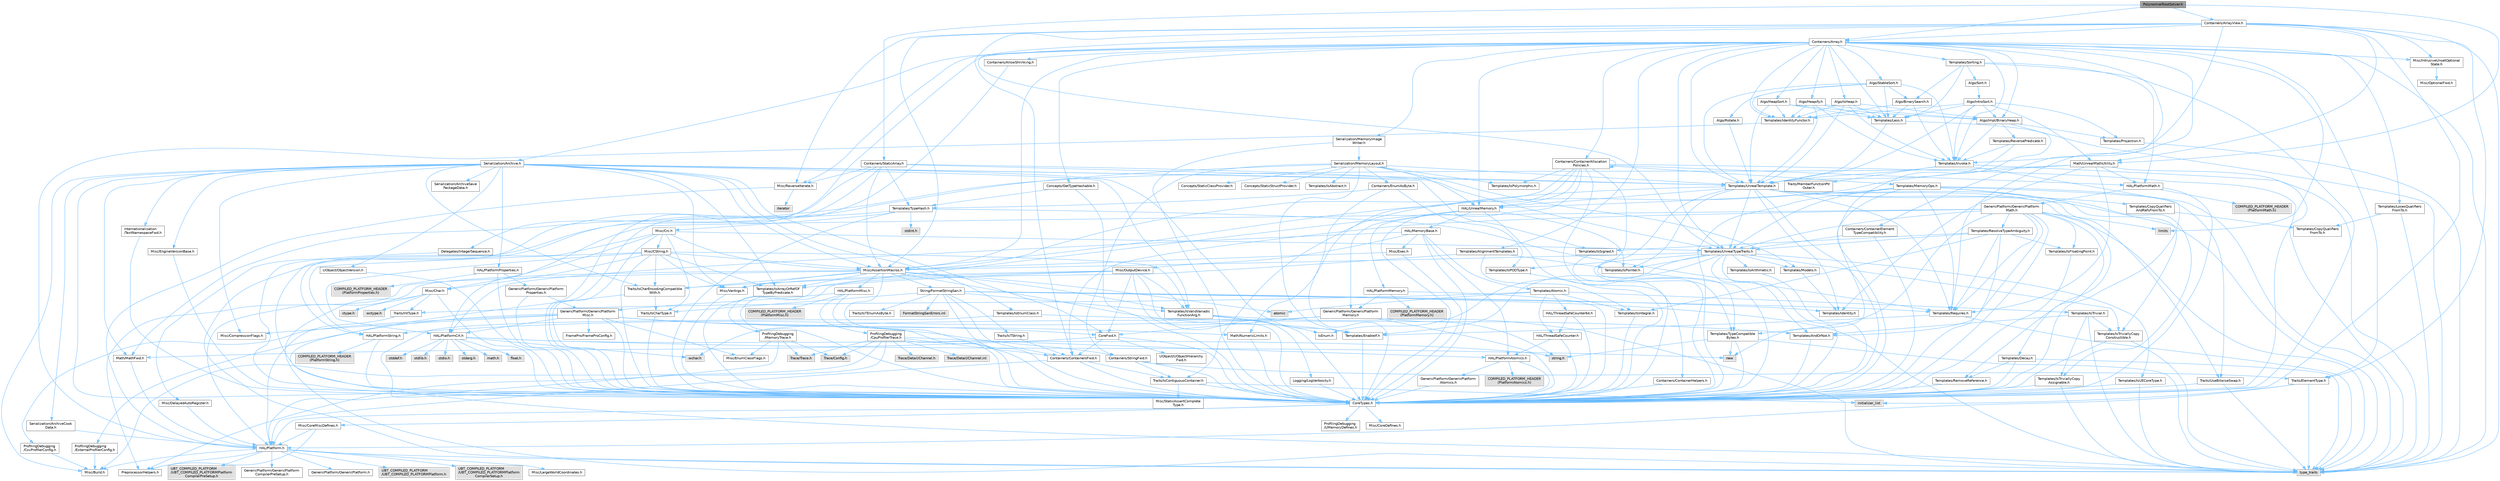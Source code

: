 digraph "PolynomialRootSolver.h"
{
 // INTERACTIVE_SVG=YES
 // LATEX_PDF_SIZE
  bgcolor="transparent";
  edge [fontname=Helvetica,fontsize=10,labelfontname=Helvetica,labelfontsize=10];
  node [fontname=Helvetica,fontsize=10,shape=box,height=0.2,width=0.4];
  Node1 [id="Node000001",label="PolynomialRootSolver.h",height=0.2,width=0.4,color="gray40", fillcolor="grey60", style="filled", fontcolor="black",tooltip=" "];
  Node1 -> Node2 [id="edge1_Node000001_Node000002",color="steelblue1",style="solid",tooltip=" "];
  Node2 [id="Node000002",label="Math/UnrealMathUtility.h",height=0.2,width=0.4,color="grey40", fillcolor="white", style="filled",URL="$db/db8/UnrealMathUtility_8h.html",tooltip=" "];
  Node2 -> Node3 [id="edge2_Node000002_Node000003",color="steelblue1",style="solid",tooltip=" "];
  Node3 [id="Node000003",label="CoreTypes.h",height=0.2,width=0.4,color="grey40", fillcolor="white", style="filled",URL="$dc/dec/CoreTypes_8h.html",tooltip=" "];
  Node3 -> Node4 [id="edge3_Node000003_Node000004",color="steelblue1",style="solid",tooltip=" "];
  Node4 [id="Node000004",label="HAL/Platform.h",height=0.2,width=0.4,color="grey40", fillcolor="white", style="filled",URL="$d9/dd0/Platform_8h.html",tooltip=" "];
  Node4 -> Node5 [id="edge4_Node000004_Node000005",color="steelblue1",style="solid",tooltip=" "];
  Node5 [id="Node000005",label="Misc/Build.h",height=0.2,width=0.4,color="grey40", fillcolor="white", style="filled",URL="$d3/dbb/Build_8h.html",tooltip=" "];
  Node4 -> Node6 [id="edge5_Node000004_Node000006",color="steelblue1",style="solid",tooltip=" "];
  Node6 [id="Node000006",label="Misc/LargeWorldCoordinates.h",height=0.2,width=0.4,color="grey40", fillcolor="white", style="filled",URL="$d2/dcb/LargeWorldCoordinates_8h.html",tooltip=" "];
  Node4 -> Node7 [id="edge6_Node000004_Node000007",color="steelblue1",style="solid",tooltip=" "];
  Node7 [id="Node000007",label="type_traits",height=0.2,width=0.4,color="grey60", fillcolor="#E0E0E0", style="filled",tooltip=" "];
  Node4 -> Node8 [id="edge7_Node000004_Node000008",color="steelblue1",style="solid",tooltip=" "];
  Node8 [id="Node000008",label="PreprocessorHelpers.h",height=0.2,width=0.4,color="grey40", fillcolor="white", style="filled",URL="$db/ddb/PreprocessorHelpers_8h.html",tooltip=" "];
  Node4 -> Node9 [id="edge8_Node000004_Node000009",color="steelblue1",style="solid",tooltip=" "];
  Node9 [id="Node000009",label="UBT_COMPILED_PLATFORM\l/UBT_COMPILED_PLATFORMPlatform\lCompilerPreSetup.h",height=0.2,width=0.4,color="grey60", fillcolor="#E0E0E0", style="filled",tooltip=" "];
  Node4 -> Node10 [id="edge9_Node000004_Node000010",color="steelblue1",style="solid",tooltip=" "];
  Node10 [id="Node000010",label="GenericPlatform/GenericPlatform\lCompilerPreSetup.h",height=0.2,width=0.4,color="grey40", fillcolor="white", style="filled",URL="$d9/dc8/GenericPlatformCompilerPreSetup_8h.html",tooltip=" "];
  Node4 -> Node11 [id="edge10_Node000004_Node000011",color="steelblue1",style="solid",tooltip=" "];
  Node11 [id="Node000011",label="GenericPlatform/GenericPlatform.h",height=0.2,width=0.4,color="grey40", fillcolor="white", style="filled",URL="$d6/d84/GenericPlatform_8h.html",tooltip=" "];
  Node4 -> Node12 [id="edge11_Node000004_Node000012",color="steelblue1",style="solid",tooltip=" "];
  Node12 [id="Node000012",label="UBT_COMPILED_PLATFORM\l/UBT_COMPILED_PLATFORMPlatform.h",height=0.2,width=0.4,color="grey60", fillcolor="#E0E0E0", style="filled",tooltip=" "];
  Node4 -> Node13 [id="edge12_Node000004_Node000013",color="steelblue1",style="solid",tooltip=" "];
  Node13 [id="Node000013",label="UBT_COMPILED_PLATFORM\l/UBT_COMPILED_PLATFORMPlatform\lCompilerSetup.h",height=0.2,width=0.4,color="grey60", fillcolor="#E0E0E0", style="filled",tooltip=" "];
  Node3 -> Node14 [id="edge13_Node000003_Node000014",color="steelblue1",style="solid",tooltip=" "];
  Node14 [id="Node000014",label="ProfilingDebugging\l/UMemoryDefines.h",height=0.2,width=0.4,color="grey40", fillcolor="white", style="filled",URL="$d2/da2/UMemoryDefines_8h.html",tooltip=" "];
  Node3 -> Node15 [id="edge14_Node000003_Node000015",color="steelblue1",style="solid",tooltip=" "];
  Node15 [id="Node000015",label="Misc/CoreMiscDefines.h",height=0.2,width=0.4,color="grey40", fillcolor="white", style="filled",URL="$da/d38/CoreMiscDefines_8h.html",tooltip=" "];
  Node15 -> Node4 [id="edge15_Node000015_Node000004",color="steelblue1",style="solid",tooltip=" "];
  Node15 -> Node8 [id="edge16_Node000015_Node000008",color="steelblue1",style="solid",tooltip=" "];
  Node3 -> Node16 [id="edge17_Node000003_Node000016",color="steelblue1",style="solid",tooltip=" "];
  Node16 [id="Node000016",label="Misc/CoreDefines.h",height=0.2,width=0.4,color="grey40", fillcolor="white", style="filled",URL="$d3/dd2/CoreDefines_8h.html",tooltip=" "];
  Node2 -> Node17 [id="edge18_Node000002_Node000017",color="steelblue1",style="solid",tooltip=" "];
  Node17 [id="Node000017",label="Misc/AssertionMacros.h",height=0.2,width=0.4,color="grey40", fillcolor="white", style="filled",URL="$d0/dfa/AssertionMacros_8h.html",tooltip=" "];
  Node17 -> Node3 [id="edge19_Node000017_Node000003",color="steelblue1",style="solid",tooltip=" "];
  Node17 -> Node4 [id="edge20_Node000017_Node000004",color="steelblue1",style="solid",tooltip=" "];
  Node17 -> Node18 [id="edge21_Node000017_Node000018",color="steelblue1",style="solid",tooltip=" "];
  Node18 [id="Node000018",label="HAL/PlatformMisc.h",height=0.2,width=0.4,color="grey40", fillcolor="white", style="filled",URL="$d0/df5/PlatformMisc_8h.html",tooltip=" "];
  Node18 -> Node3 [id="edge22_Node000018_Node000003",color="steelblue1",style="solid",tooltip=" "];
  Node18 -> Node19 [id="edge23_Node000018_Node000019",color="steelblue1",style="solid",tooltip=" "];
  Node19 [id="Node000019",label="GenericPlatform/GenericPlatform\lMisc.h",height=0.2,width=0.4,color="grey40", fillcolor="white", style="filled",URL="$db/d9a/GenericPlatformMisc_8h.html",tooltip=" "];
  Node19 -> Node20 [id="edge24_Node000019_Node000020",color="steelblue1",style="solid",tooltip=" "];
  Node20 [id="Node000020",label="Containers/StringFwd.h",height=0.2,width=0.4,color="grey40", fillcolor="white", style="filled",URL="$df/d37/StringFwd_8h.html",tooltip=" "];
  Node20 -> Node3 [id="edge25_Node000020_Node000003",color="steelblue1",style="solid",tooltip=" "];
  Node20 -> Node21 [id="edge26_Node000020_Node000021",color="steelblue1",style="solid",tooltip=" "];
  Node21 [id="Node000021",label="Traits/ElementType.h",height=0.2,width=0.4,color="grey40", fillcolor="white", style="filled",URL="$d5/d4f/ElementType_8h.html",tooltip=" "];
  Node21 -> Node4 [id="edge27_Node000021_Node000004",color="steelblue1",style="solid",tooltip=" "];
  Node21 -> Node22 [id="edge28_Node000021_Node000022",color="steelblue1",style="solid",tooltip=" "];
  Node22 [id="Node000022",label="initializer_list",height=0.2,width=0.4,color="grey60", fillcolor="#E0E0E0", style="filled",tooltip=" "];
  Node21 -> Node7 [id="edge29_Node000021_Node000007",color="steelblue1",style="solid",tooltip=" "];
  Node20 -> Node23 [id="edge30_Node000020_Node000023",color="steelblue1",style="solid",tooltip=" "];
  Node23 [id="Node000023",label="Traits/IsContiguousContainer.h",height=0.2,width=0.4,color="grey40", fillcolor="white", style="filled",URL="$d5/d3c/IsContiguousContainer_8h.html",tooltip=" "];
  Node23 -> Node3 [id="edge31_Node000023_Node000003",color="steelblue1",style="solid",tooltip=" "];
  Node23 -> Node24 [id="edge32_Node000023_Node000024",color="steelblue1",style="solid",tooltip=" "];
  Node24 [id="Node000024",label="Misc/StaticAssertComplete\lType.h",height=0.2,width=0.4,color="grey40", fillcolor="white", style="filled",URL="$d5/d4e/StaticAssertCompleteType_8h.html",tooltip=" "];
  Node23 -> Node22 [id="edge33_Node000023_Node000022",color="steelblue1",style="solid",tooltip=" "];
  Node19 -> Node25 [id="edge34_Node000019_Node000025",color="steelblue1",style="solid",tooltip=" "];
  Node25 [id="Node000025",label="CoreFwd.h",height=0.2,width=0.4,color="grey40", fillcolor="white", style="filled",URL="$d1/d1e/CoreFwd_8h.html",tooltip=" "];
  Node25 -> Node3 [id="edge35_Node000025_Node000003",color="steelblue1",style="solid",tooltip=" "];
  Node25 -> Node26 [id="edge36_Node000025_Node000026",color="steelblue1",style="solid",tooltip=" "];
  Node26 [id="Node000026",label="Containers/ContainersFwd.h",height=0.2,width=0.4,color="grey40", fillcolor="white", style="filled",URL="$d4/d0a/ContainersFwd_8h.html",tooltip=" "];
  Node26 -> Node4 [id="edge37_Node000026_Node000004",color="steelblue1",style="solid",tooltip=" "];
  Node26 -> Node3 [id="edge38_Node000026_Node000003",color="steelblue1",style="solid",tooltip=" "];
  Node26 -> Node23 [id="edge39_Node000026_Node000023",color="steelblue1",style="solid",tooltip=" "];
  Node25 -> Node27 [id="edge40_Node000025_Node000027",color="steelblue1",style="solid",tooltip=" "];
  Node27 [id="Node000027",label="Math/MathFwd.h",height=0.2,width=0.4,color="grey40", fillcolor="white", style="filled",URL="$d2/d10/MathFwd_8h.html",tooltip=" "];
  Node27 -> Node4 [id="edge41_Node000027_Node000004",color="steelblue1",style="solid",tooltip=" "];
  Node25 -> Node28 [id="edge42_Node000025_Node000028",color="steelblue1",style="solid",tooltip=" "];
  Node28 [id="Node000028",label="UObject/UObjectHierarchy\lFwd.h",height=0.2,width=0.4,color="grey40", fillcolor="white", style="filled",URL="$d3/d13/UObjectHierarchyFwd_8h.html",tooltip=" "];
  Node19 -> Node3 [id="edge43_Node000019_Node000003",color="steelblue1",style="solid",tooltip=" "];
  Node19 -> Node29 [id="edge44_Node000019_Node000029",color="steelblue1",style="solid",tooltip=" "];
  Node29 [id="Node000029",label="FramePro/FrameProConfig.h",height=0.2,width=0.4,color="grey40", fillcolor="white", style="filled",URL="$d7/d90/FrameProConfig_8h.html",tooltip=" "];
  Node19 -> Node30 [id="edge45_Node000019_Node000030",color="steelblue1",style="solid",tooltip=" "];
  Node30 [id="Node000030",label="HAL/PlatformCrt.h",height=0.2,width=0.4,color="grey40", fillcolor="white", style="filled",URL="$d8/d75/PlatformCrt_8h.html",tooltip=" "];
  Node30 -> Node31 [id="edge46_Node000030_Node000031",color="steelblue1",style="solid",tooltip=" "];
  Node31 [id="Node000031",label="new",height=0.2,width=0.4,color="grey60", fillcolor="#E0E0E0", style="filled",tooltip=" "];
  Node30 -> Node32 [id="edge47_Node000030_Node000032",color="steelblue1",style="solid",tooltip=" "];
  Node32 [id="Node000032",label="wchar.h",height=0.2,width=0.4,color="grey60", fillcolor="#E0E0E0", style="filled",tooltip=" "];
  Node30 -> Node33 [id="edge48_Node000030_Node000033",color="steelblue1",style="solid",tooltip=" "];
  Node33 [id="Node000033",label="stddef.h",height=0.2,width=0.4,color="grey60", fillcolor="#E0E0E0", style="filled",tooltip=" "];
  Node30 -> Node34 [id="edge49_Node000030_Node000034",color="steelblue1",style="solid",tooltip=" "];
  Node34 [id="Node000034",label="stdlib.h",height=0.2,width=0.4,color="grey60", fillcolor="#E0E0E0", style="filled",tooltip=" "];
  Node30 -> Node35 [id="edge50_Node000030_Node000035",color="steelblue1",style="solid",tooltip=" "];
  Node35 [id="Node000035",label="stdio.h",height=0.2,width=0.4,color="grey60", fillcolor="#E0E0E0", style="filled",tooltip=" "];
  Node30 -> Node36 [id="edge51_Node000030_Node000036",color="steelblue1",style="solid",tooltip=" "];
  Node36 [id="Node000036",label="stdarg.h",height=0.2,width=0.4,color="grey60", fillcolor="#E0E0E0", style="filled",tooltip=" "];
  Node30 -> Node37 [id="edge52_Node000030_Node000037",color="steelblue1",style="solid",tooltip=" "];
  Node37 [id="Node000037",label="math.h",height=0.2,width=0.4,color="grey60", fillcolor="#E0E0E0", style="filled",tooltip=" "];
  Node30 -> Node38 [id="edge53_Node000030_Node000038",color="steelblue1",style="solid",tooltip=" "];
  Node38 [id="Node000038",label="float.h",height=0.2,width=0.4,color="grey60", fillcolor="#E0E0E0", style="filled",tooltip=" "];
  Node30 -> Node39 [id="edge54_Node000030_Node000039",color="steelblue1",style="solid",tooltip=" "];
  Node39 [id="Node000039",label="string.h",height=0.2,width=0.4,color="grey60", fillcolor="#E0E0E0", style="filled",tooltip=" "];
  Node19 -> Node40 [id="edge55_Node000019_Node000040",color="steelblue1",style="solid",tooltip=" "];
  Node40 [id="Node000040",label="Math/NumericLimits.h",height=0.2,width=0.4,color="grey40", fillcolor="white", style="filled",URL="$df/d1b/NumericLimits_8h.html",tooltip=" "];
  Node40 -> Node3 [id="edge56_Node000040_Node000003",color="steelblue1",style="solid",tooltip=" "];
  Node19 -> Node41 [id="edge57_Node000019_Node000041",color="steelblue1",style="solid",tooltip=" "];
  Node41 [id="Node000041",label="Misc/CompressionFlags.h",height=0.2,width=0.4,color="grey40", fillcolor="white", style="filled",URL="$d9/d76/CompressionFlags_8h.html",tooltip=" "];
  Node19 -> Node42 [id="edge58_Node000019_Node000042",color="steelblue1",style="solid",tooltip=" "];
  Node42 [id="Node000042",label="Misc/EnumClassFlags.h",height=0.2,width=0.4,color="grey40", fillcolor="white", style="filled",URL="$d8/de7/EnumClassFlags_8h.html",tooltip=" "];
  Node19 -> Node43 [id="edge59_Node000019_Node000043",color="steelblue1",style="solid",tooltip=" "];
  Node43 [id="Node000043",label="ProfilingDebugging\l/CsvProfilerConfig.h",height=0.2,width=0.4,color="grey40", fillcolor="white", style="filled",URL="$d3/d88/CsvProfilerConfig_8h.html",tooltip=" "];
  Node43 -> Node5 [id="edge60_Node000043_Node000005",color="steelblue1",style="solid",tooltip=" "];
  Node19 -> Node44 [id="edge61_Node000019_Node000044",color="steelblue1",style="solid",tooltip=" "];
  Node44 [id="Node000044",label="ProfilingDebugging\l/ExternalProfilerConfig.h",height=0.2,width=0.4,color="grey40", fillcolor="white", style="filled",URL="$d3/dbb/ExternalProfilerConfig_8h.html",tooltip=" "];
  Node44 -> Node5 [id="edge62_Node000044_Node000005",color="steelblue1",style="solid",tooltip=" "];
  Node18 -> Node45 [id="edge63_Node000018_Node000045",color="steelblue1",style="solid",tooltip=" "];
  Node45 [id="Node000045",label="COMPILED_PLATFORM_HEADER\l(PlatformMisc.h)",height=0.2,width=0.4,color="grey60", fillcolor="#E0E0E0", style="filled",tooltip=" "];
  Node18 -> Node46 [id="edge64_Node000018_Node000046",color="steelblue1",style="solid",tooltip=" "];
  Node46 [id="Node000046",label="ProfilingDebugging\l/CpuProfilerTrace.h",height=0.2,width=0.4,color="grey40", fillcolor="white", style="filled",URL="$da/dcb/CpuProfilerTrace_8h.html",tooltip=" "];
  Node46 -> Node3 [id="edge65_Node000046_Node000003",color="steelblue1",style="solid",tooltip=" "];
  Node46 -> Node26 [id="edge66_Node000046_Node000026",color="steelblue1",style="solid",tooltip=" "];
  Node46 -> Node47 [id="edge67_Node000046_Node000047",color="steelblue1",style="solid",tooltip=" "];
  Node47 [id="Node000047",label="HAL/PlatformAtomics.h",height=0.2,width=0.4,color="grey40", fillcolor="white", style="filled",URL="$d3/d36/PlatformAtomics_8h.html",tooltip=" "];
  Node47 -> Node3 [id="edge68_Node000047_Node000003",color="steelblue1",style="solid",tooltip=" "];
  Node47 -> Node48 [id="edge69_Node000047_Node000048",color="steelblue1",style="solid",tooltip=" "];
  Node48 [id="Node000048",label="GenericPlatform/GenericPlatform\lAtomics.h",height=0.2,width=0.4,color="grey40", fillcolor="white", style="filled",URL="$da/d72/GenericPlatformAtomics_8h.html",tooltip=" "];
  Node48 -> Node3 [id="edge70_Node000048_Node000003",color="steelblue1",style="solid",tooltip=" "];
  Node47 -> Node49 [id="edge71_Node000047_Node000049",color="steelblue1",style="solid",tooltip=" "];
  Node49 [id="Node000049",label="COMPILED_PLATFORM_HEADER\l(PlatformAtomics.h)",height=0.2,width=0.4,color="grey60", fillcolor="#E0E0E0", style="filled",tooltip=" "];
  Node46 -> Node8 [id="edge72_Node000046_Node000008",color="steelblue1",style="solid",tooltip=" "];
  Node46 -> Node5 [id="edge73_Node000046_Node000005",color="steelblue1",style="solid",tooltip=" "];
  Node46 -> Node50 [id="edge74_Node000046_Node000050",color="steelblue1",style="solid",tooltip=" "];
  Node50 [id="Node000050",label="Trace/Config.h",height=0.2,width=0.4,color="grey60", fillcolor="#E0E0E0", style="filled",tooltip=" "];
  Node46 -> Node51 [id="edge75_Node000046_Node000051",color="steelblue1",style="solid",tooltip=" "];
  Node51 [id="Node000051",label="Trace/Detail/Channel.h",height=0.2,width=0.4,color="grey60", fillcolor="#E0E0E0", style="filled",tooltip=" "];
  Node46 -> Node52 [id="edge76_Node000046_Node000052",color="steelblue1",style="solid",tooltip=" "];
  Node52 [id="Node000052",label="Trace/Detail/Channel.inl",height=0.2,width=0.4,color="grey60", fillcolor="#E0E0E0", style="filled",tooltip=" "];
  Node46 -> Node53 [id="edge77_Node000046_Node000053",color="steelblue1",style="solid",tooltip=" "];
  Node53 [id="Node000053",label="Trace/Trace.h",height=0.2,width=0.4,color="grey60", fillcolor="#E0E0E0", style="filled",tooltip=" "];
  Node17 -> Node8 [id="edge78_Node000017_Node000008",color="steelblue1",style="solid",tooltip=" "];
  Node17 -> Node54 [id="edge79_Node000017_Node000054",color="steelblue1",style="solid",tooltip=" "];
  Node54 [id="Node000054",label="Templates/EnableIf.h",height=0.2,width=0.4,color="grey40", fillcolor="white", style="filled",URL="$d7/d60/EnableIf_8h.html",tooltip=" "];
  Node54 -> Node3 [id="edge80_Node000054_Node000003",color="steelblue1",style="solid",tooltip=" "];
  Node17 -> Node55 [id="edge81_Node000017_Node000055",color="steelblue1",style="solid",tooltip=" "];
  Node55 [id="Node000055",label="Templates/IsArrayOrRefOf\lTypeByPredicate.h",height=0.2,width=0.4,color="grey40", fillcolor="white", style="filled",URL="$d6/da1/IsArrayOrRefOfTypeByPredicate_8h.html",tooltip=" "];
  Node55 -> Node3 [id="edge82_Node000055_Node000003",color="steelblue1",style="solid",tooltip=" "];
  Node17 -> Node56 [id="edge83_Node000017_Node000056",color="steelblue1",style="solid",tooltip=" "];
  Node56 [id="Node000056",label="Templates/IsValidVariadic\lFunctionArg.h",height=0.2,width=0.4,color="grey40", fillcolor="white", style="filled",URL="$d0/dc8/IsValidVariadicFunctionArg_8h.html",tooltip=" "];
  Node56 -> Node3 [id="edge84_Node000056_Node000003",color="steelblue1",style="solid",tooltip=" "];
  Node56 -> Node57 [id="edge85_Node000056_Node000057",color="steelblue1",style="solid",tooltip=" "];
  Node57 [id="Node000057",label="IsEnum.h",height=0.2,width=0.4,color="grey40", fillcolor="white", style="filled",URL="$d4/de5/IsEnum_8h.html",tooltip=" "];
  Node56 -> Node7 [id="edge86_Node000056_Node000007",color="steelblue1",style="solid",tooltip=" "];
  Node17 -> Node58 [id="edge87_Node000017_Node000058",color="steelblue1",style="solid",tooltip=" "];
  Node58 [id="Node000058",label="Traits/IsCharEncodingCompatible\lWith.h",height=0.2,width=0.4,color="grey40", fillcolor="white", style="filled",URL="$df/dd1/IsCharEncodingCompatibleWith_8h.html",tooltip=" "];
  Node58 -> Node7 [id="edge88_Node000058_Node000007",color="steelblue1",style="solid",tooltip=" "];
  Node58 -> Node59 [id="edge89_Node000058_Node000059",color="steelblue1",style="solid",tooltip=" "];
  Node59 [id="Node000059",label="Traits/IsCharType.h",height=0.2,width=0.4,color="grey40", fillcolor="white", style="filled",URL="$db/d51/IsCharType_8h.html",tooltip=" "];
  Node59 -> Node3 [id="edge90_Node000059_Node000003",color="steelblue1",style="solid",tooltip=" "];
  Node17 -> Node60 [id="edge91_Node000017_Node000060",color="steelblue1",style="solid",tooltip=" "];
  Node60 [id="Node000060",label="Misc/VarArgs.h",height=0.2,width=0.4,color="grey40", fillcolor="white", style="filled",URL="$d5/d6f/VarArgs_8h.html",tooltip=" "];
  Node60 -> Node3 [id="edge92_Node000060_Node000003",color="steelblue1",style="solid",tooltip=" "];
  Node17 -> Node61 [id="edge93_Node000017_Node000061",color="steelblue1",style="solid",tooltip=" "];
  Node61 [id="Node000061",label="String/FormatStringSan.h",height=0.2,width=0.4,color="grey40", fillcolor="white", style="filled",URL="$d3/d8b/FormatStringSan_8h.html",tooltip=" "];
  Node61 -> Node7 [id="edge94_Node000061_Node000007",color="steelblue1",style="solid",tooltip=" "];
  Node61 -> Node3 [id="edge95_Node000061_Node000003",color="steelblue1",style="solid",tooltip=" "];
  Node61 -> Node62 [id="edge96_Node000061_Node000062",color="steelblue1",style="solid",tooltip=" "];
  Node62 [id="Node000062",label="Templates/Requires.h",height=0.2,width=0.4,color="grey40", fillcolor="white", style="filled",URL="$dc/d96/Requires_8h.html",tooltip=" "];
  Node62 -> Node54 [id="edge97_Node000062_Node000054",color="steelblue1",style="solid",tooltip=" "];
  Node62 -> Node7 [id="edge98_Node000062_Node000007",color="steelblue1",style="solid",tooltip=" "];
  Node61 -> Node63 [id="edge99_Node000061_Node000063",color="steelblue1",style="solid",tooltip=" "];
  Node63 [id="Node000063",label="Templates/Identity.h",height=0.2,width=0.4,color="grey40", fillcolor="white", style="filled",URL="$d0/dd5/Identity_8h.html",tooltip=" "];
  Node61 -> Node56 [id="edge100_Node000061_Node000056",color="steelblue1",style="solid",tooltip=" "];
  Node61 -> Node59 [id="edge101_Node000061_Node000059",color="steelblue1",style="solid",tooltip=" "];
  Node61 -> Node64 [id="edge102_Node000061_Node000064",color="steelblue1",style="solid",tooltip=" "];
  Node64 [id="Node000064",label="Traits/IsTEnumAsByte.h",height=0.2,width=0.4,color="grey40", fillcolor="white", style="filled",URL="$d1/de6/IsTEnumAsByte_8h.html",tooltip=" "];
  Node61 -> Node65 [id="edge103_Node000061_Node000065",color="steelblue1",style="solid",tooltip=" "];
  Node65 [id="Node000065",label="Traits/IsTString.h",height=0.2,width=0.4,color="grey40", fillcolor="white", style="filled",URL="$d0/df8/IsTString_8h.html",tooltip=" "];
  Node65 -> Node26 [id="edge104_Node000065_Node000026",color="steelblue1",style="solid",tooltip=" "];
  Node61 -> Node26 [id="edge105_Node000061_Node000026",color="steelblue1",style="solid",tooltip=" "];
  Node61 -> Node66 [id="edge106_Node000061_Node000066",color="steelblue1",style="solid",tooltip=" "];
  Node66 [id="Node000066",label="FormatStringSanErrors.inl",height=0.2,width=0.4,color="grey60", fillcolor="#E0E0E0", style="filled",tooltip=" "];
  Node17 -> Node67 [id="edge107_Node000017_Node000067",color="steelblue1",style="solid",tooltip=" "];
  Node67 [id="Node000067",label="atomic",height=0.2,width=0.4,color="grey60", fillcolor="#E0E0E0", style="filled",tooltip=" "];
  Node2 -> Node68 [id="edge108_Node000002_Node000068",color="steelblue1",style="solid",tooltip=" "];
  Node68 [id="Node000068",label="HAL/PlatformMath.h",height=0.2,width=0.4,color="grey40", fillcolor="white", style="filled",URL="$dc/d53/PlatformMath_8h.html",tooltip=" "];
  Node68 -> Node3 [id="edge109_Node000068_Node000003",color="steelblue1",style="solid",tooltip=" "];
  Node68 -> Node69 [id="edge110_Node000068_Node000069",color="steelblue1",style="solid",tooltip=" "];
  Node69 [id="Node000069",label="GenericPlatform/GenericPlatform\lMath.h",height=0.2,width=0.4,color="grey40", fillcolor="white", style="filled",URL="$d5/d79/GenericPlatformMath_8h.html",tooltip=" "];
  Node69 -> Node3 [id="edge111_Node000069_Node000003",color="steelblue1",style="solid",tooltip=" "];
  Node69 -> Node26 [id="edge112_Node000069_Node000026",color="steelblue1",style="solid",tooltip=" "];
  Node69 -> Node30 [id="edge113_Node000069_Node000030",color="steelblue1",style="solid",tooltip=" "];
  Node69 -> Node70 [id="edge114_Node000069_Node000070",color="steelblue1",style="solid",tooltip=" "];
  Node70 [id="Node000070",label="Templates/AndOrNot.h",height=0.2,width=0.4,color="grey40", fillcolor="white", style="filled",URL="$db/d0a/AndOrNot_8h.html",tooltip=" "];
  Node70 -> Node3 [id="edge115_Node000070_Node000003",color="steelblue1",style="solid",tooltip=" "];
  Node69 -> Node71 [id="edge116_Node000069_Node000071",color="steelblue1",style="solid",tooltip=" "];
  Node71 [id="Node000071",label="Templates/Decay.h",height=0.2,width=0.4,color="grey40", fillcolor="white", style="filled",URL="$dd/d0f/Decay_8h.html",tooltip=" "];
  Node71 -> Node3 [id="edge117_Node000071_Node000003",color="steelblue1",style="solid",tooltip=" "];
  Node71 -> Node72 [id="edge118_Node000071_Node000072",color="steelblue1",style="solid",tooltip=" "];
  Node72 [id="Node000072",label="Templates/RemoveReference.h",height=0.2,width=0.4,color="grey40", fillcolor="white", style="filled",URL="$da/dbe/RemoveReference_8h.html",tooltip=" "];
  Node72 -> Node3 [id="edge119_Node000072_Node000003",color="steelblue1",style="solid",tooltip=" "];
  Node71 -> Node7 [id="edge120_Node000071_Node000007",color="steelblue1",style="solid",tooltip=" "];
  Node69 -> Node73 [id="edge121_Node000069_Node000073",color="steelblue1",style="solid",tooltip=" "];
  Node73 [id="Node000073",label="Templates/IsFloatingPoint.h",height=0.2,width=0.4,color="grey40", fillcolor="white", style="filled",URL="$d3/d11/IsFloatingPoint_8h.html",tooltip=" "];
  Node73 -> Node3 [id="edge122_Node000073_Node000003",color="steelblue1",style="solid",tooltip=" "];
  Node69 -> Node74 [id="edge123_Node000069_Node000074",color="steelblue1",style="solid",tooltip=" "];
  Node74 [id="Node000074",label="Templates/UnrealTypeTraits.h",height=0.2,width=0.4,color="grey40", fillcolor="white", style="filled",URL="$d2/d2d/UnrealTypeTraits_8h.html",tooltip=" "];
  Node74 -> Node3 [id="edge124_Node000074_Node000003",color="steelblue1",style="solid",tooltip=" "];
  Node74 -> Node75 [id="edge125_Node000074_Node000075",color="steelblue1",style="solid",tooltip=" "];
  Node75 [id="Node000075",label="Templates/IsPointer.h",height=0.2,width=0.4,color="grey40", fillcolor="white", style="filled",URL="$d7/d05/IsPointer_8h.html",tooltip=" "];
  Node75 -> Node3 [id="edge126_Node000075_Node000003",color="steelblue1",style="solid",tooltip=" "];
  Node74 -> Node17 [id="edge127_Node000074_Node000017",color="steelblue1",style="solid",tooltip=" "];
  Node74 -> Node70 [id="edge128_Node000074_Node000070",color="steelblue1",style="solid",tooltip=" "];
  Node74 -> Node54 [id="edge129_Node000074_Node000054",color="steelblue1",style="solid",tooltip=" "];
  Node74 -> Node76 [id="edge130_Node000074_Node000076",color="steelblue1",style="solid",tooltip=" "];
  Node76 [id="Node000076",label="Templates/IsArithmetic.h",height=0.2,width=0.4,color="grey40", fillcolor="white", style="filled",URL="$d2/d5d/IsArithmetic_8h.html",tooltip=" "];
  Node76 -> Node3 [id="edge131_Node000076_Node000003",color="steelblue1",style="solid",tooltip=" "];
  Node74 -> Node57 [id="edge132_Node000074_Node000057",color="steelblue1",style="solid",tooltip=" "];
  Node74 -> Node77 [id="edge133_Node000074_Node000077",color="steelblue1",style="solid",tooltip=" "];
  Node77 [id="Node000077",label="Templates/Models.h",height=0.2,width=0.4,color="grey40", fillcolor="white", style="filled",URL="$d3/d0c/Models_8h.html",tooltip=" "];
  Node77 -> Node63 [id="edge134_Node000077_Node000063",color="steelblue1",style="solid",tooltip=" "];
  Node74 -> Node78 [id="edge135_Node000074_Node000078",color="steelblue1",style="solid",tooltip=" "];
  Node78 [id="Node000078",label="Templates/IsPODType.h",height=0.2,width=0.4,color="grey40", fillcolor="white", style="filled",URL="$d7/db1/IsPODType_8h.html",tooltip=" "];
  Node78 -> Node3 [id="edge136_Node000078_Node000003",color="steelblue1",style="solid",tooltip=" "];
  Node74 -> Node79 [id="edge137_Node000074_Node000079",color="steelblue1",style="solid",tooltip=" "];
  Node79 [id="Node000079",label="Templates/IsUECoreType.h",height=0.2,width=0.4,color="grey40", fillcolor="white", style="filled",URL="$d1/db8/IsUECoreType_8h.html",tooltip=" "];
  Node79 -> Node3 [id="edge138_Node000079_Node000003",color="steelblue1",style="solid",tooltip=" "];
  Node79 -> Node7 [id="edge139_Node000079_Node000007",color="steelblue1",style="solid",tooltip=" "];
  Node74 -> Node80 [id="edge140_Node000074_Node000080",color="steelblue1",style="solid",tooltip=" "];
  Node80 [id="Node000080",label="Templates/IsTriviallyCopy\lConstructible.h",height=0.2,width=0.4,color="grey40", fillcolor="white", style="filled",URL="$d3/d78/IsTriviallyCopyConstructible_8h.html",tooltip=" "];
  Node80 -> Node3 [id="edge141_Node000080_Node000003",color="steelblue1",style="solid",tooltip=" "];
  Node80 -> Node7 [id="edge142_Node000080_Node000007",color="steelblue1",style="solid",tooltip=" "];
  Node69 -> Node62 [id="edge143_Node000069_Node000062",color="steelblue1",style="solid",tooltip=" "];
  Node69 -> Node81 [id="edge144_Node000069_Node000081",color="steelblue1",style="solid",tooltip=" "];
  Node81 [id="Node000081",label="Templates/ResolveTypeAmbiguity.h",height=0.2,width=0.4,color="grey40", fillcolor="white", style="filled",URL="$df/d1f/ResolveTypeAmbiguity_8h.html",tooltip=" "];
  Node81 -> Node3 [id="edge145_Node000081_Node000003",color="steelblue1",style="solid",tooltip=" "];
  Node81 -> Node73 [id="edge146_Node000081_Node000073",color="steelblue1",style="solid",tooltip=" "];
  Node81 -> Node74 [id="edge147_Node000081_Node000074",color="steelblue1",style="solid",tooltip=" "];
  Node81 -> Node82 [id="edge148_Node000081_Node000082",color="steelblue1",style="solid",tooltip=" "];
  Node82 [id="Node000082",label="Templates/IsSigned.h",height=0.2,width=0.4,color="grey40", fillcolor="white", style="filled",URL="$d8/dd8/IsSigned_8h.html",tooltip=" "];
  Node82 -> Node3 [id="edge149_Node000082_Node000003",color="steelblue1",style="solid",tooltip=" "];
  Node81 -> Node83 [id="edge150_Node000081_Node000083",color="steelblue1",style="solid",tooltip=" "];
  Node83 [id="Node000083",label="Templates/IsIntegral.h",height=0.2,width=0.4,color="grey40", fillcolor="white", style="filled",URL="$da/d64/IsIntegral_8h.html",tooltip=" "];
  Node83 -> Node3 [id="edge151_Node000083_Node000003",color="steelblue1",style="solid",tooltip=" "];
  Node81 -> Node62 [id="edge152_Node000081_Node000062",color="steelblue1",style="solid",tooltip=" "];
  Node69 -> Node84 [id="edge153_Node000069_Node000084",color="steelblue1",style="solid",tooltip=" "];
  Node84 [id="Node000084",label="Templates/TypeCompatible\lBytes.h",height=0.2,width=0.4,color="grey40", fillcolor="white", style="filled",URL="$df/d0a/TypeCompatibleBytes_8h.html",tooltip=" "];
  Node84 -> Node3 [id="edge154_Node000084_Node000003",color="steelblue1",style="solid",tooltip=" "];
  Node84 -> Node39 [id="edge155_Node000084_Node000039",color="steelblue1",style="solid",tooltip=" "];
  Node84 -> Node31 [id="edge156_Node000084_Node000031",color="steelblue1",style="solid",tooltip=" "];
  Node84 -> Node7 [id="edge157_Node000084_Node000007",color="steelblue1",style="solid",tooltip=" "];
  Node69 -> Node85 [id="edge158_Node000069_Node000085",color="steelblue1",style="solid",tooltip=" "];
  Node85 [id="Node000085",label="limits",height=0.2,width=0.4,color="grey60", fillcolor="#E0E0E0", style="filled",tooltip=" "];
  Node69 -> Node7 [id="edge159_Node000069_Node000007",color="steelblue1",style="solid",tooltip=" "];
  Node68 -> Node86 [id="edge160_Node000068_Node000086",color="steelblue1",style="solid",tooltip=" "];
  Node86 [id="Node000086",label="COMPILED_PLATFORM_HEADER\l(PlatformMath.h)",height=0.2,width=0.4,color="grey60", fillcolor="#E0E0E0", style="filled",tooltip=" "];
  Node2 -> Node27 [id="edge161_Node000002_Node000027",color="steelblue1",style="solid",tooltip=" "];
  Node2 -> Node63 [id="edge162_Node000002_Node000063",color="steelblue1",style="solid",tooltip=" "];
  Node2 -> Node62 [id="edge163_Node000002_Node000062",color="steelblue1",style="solid",tooltip=" "];
  Node1 -> Node87 [id="edge164_Node000001_Node000087",color="steelblue1",style="solid",tooltip=" "];
  Node87 [id="Node000087",label="Containers/Array.h",height=0.2,width=0.4,color="grey40", fillcolor="white", style="filled",URL="$df/dd0/Array_8h.html",tooltip=" "];
  Node87 -> Node3 [id="edge165_Node000087_Node000003",color="steelblue1",style="solid",tooltip=" "];
  Node87 -> Node17 [id="edge166_Node000087_Node000017",color="steelblue1",style="solid",tooltip=" "];
  Node87 -> Node88 [id="edge167_Node000087_Node000088",color="steelblue1",style="solid",tooltip=" "];
  Node88 [id="Node000088",label="Misc/IntrusiveUnsetOptional\lState.h",height=0.2,width=0.4,color="grey40", fillcolor="white", style="filled",URL="$d2/d0a/IntrusiveUnsetOptionalState_8h.html",tooltip=" "];
  Node88 -> Node89 [id="edge168_Node000088_Node000089",color="steelblue1",style="solid",tooltip=" "];
  Node89 [id="Node000089",label="Misc/OptionalFwd.h",height=0.2,width=0.4,color="grey40", fillcolor="white", style="filled",URL="$dc/d50/OptionalFwd_8h.html",tooltip=" "];
  Node87 -> Node90 [id="edge169_Node000087_Node000090",color="steelblue1",style="solid",tooltip=" "];
  Node90 [id="Node000090",label="Misc/ReverseIterate.h",height=0.2,width=0.4,color="grey40", fillcolor="white", style="filled",URL="$db/de3/ReverseIterate_8h.html",tooltip=" "];
  Node90 -> Node4 [id="edge170_Node000090_Node000004",color="steelblue1",style="solid",tooltip=" "];
  Node90 -> Node91 [id="edge171_Node000090_Node000091",color="steelblue1",style="solid",tooltip=" "];
  Node91 [id="Node000091",label="iterator",height=0.2,width=0.4,color="grey60", fillcolor="#E0E0E0", style="filled",tooltip=" "];
  Node87 -> Node92 [id="edge172_Node000087_Node000092",color="steelblue1",style="solid",tooltip=" "];
  Node92 [id="Node000092",label="HAL/UnrealMemory.h",height=0.2,width=0.4,color="grey40", fillcolor="white", style="filled",URL="$d9/d96/UnrealMemory_8h.html",tooltip=" "];
  Node92 -> Node3 [id="edge173_Node000092_Node000003",color="steelblue1",style="solid",tooltip=" "];
  Node92 -> Node93 [id="edge174_Node000092_Node000093",color="steelblue1",style="solid",tooltip=" "];
  Node93 [id="Node000093",label="GenericPlatform/GenericPlatform\lMemory.h",height=0.2,width=0.4,color="grey40", fillcolor="white", style="filled",URL="$dd/d22/GenericPlatformMemory_8h.html",tooltip=" "];
  Node93 -> Node25 [id="edge175_Node000093_Node000025",color="steelblue1",style="solid",tooltip=" "];
  Node93 -> Node3 [id="edge176_Node000093_Node000003",color="steelblue1",style="solid",tooltip=" "];
  Node93 -> Node94 [id="edge177_Node000093_Node000094",color="steelblue1",style="solid",tooltip=" "];
  Node94 [id="Node000094",label="HAL/PlatformString.h",height=0.2,width=0.4,color="grey40", fillcolor="white", style="filled",URL="$db/db5/PlatformString_8h.html",tooltip=" "];
  Node94 -> Node3 [id="edge178_Node000094_Node000003",color="steelblue1",style="solid",tooltip=" "];
  Node94 -> Node95 [id="edge179_Node000094_Node000095",color="steelblue1",style="solid",tooltip=" "];
  Node95 [id="Node000095",label="COMPILED_PLATFORM_HEADER\l(PlatformString.h)",height=0.2,width=0.4,color="grey60", fillcolor="#E0E0E0", style="filled",tooltip=" "];
  Node93 -> Node39 [id="edge180_Node000093_Node000039",color="steelblue1",style="solid",tooltip=" "];
  Node93 -> Node32 [id="edge181_Node000093_Node000032",color="steelblue1",style="solid",tooltip=" "];
  Node92 -> Node96 [id="edge182_Node000092_Node000096",color="steelblue1",style="solid",tooltip=" "];
  Node96 [id="Node000096",label="HAL/MemoryBase.h",height=0.2,width=0.4,color="grey40", fillcolor="white", style="filled",URL="$d6/d9f/MemoryBase_8h.html",tooltip=" "];
  Node96 -> Node3 [id="edge183_Node000096_Node000003",color="steelblue1",style="solid",tooltip=" "];
  Node96 -> Node47 [id="edge184_Node000096_Node000047",color="steelblue1",style="solid",tooltip=" "];
  Node96 -> Node30 [id="edge185_Node000096_Node000030",color="steelblue1",style="solid",tooltip=" "];
  Node96 -> Node97 [id="edge186_Node000096_Node000097",color="steelblue1",style="solid",tooltip=" "];
  Node97 [id="Node000097",label="Misc/Exec.h",height=0.2,width=0.4,color="grey40", fillcolor="white", style="filled",URL="$de/ddb/Exec_8h.html",tooltip=" "];
  Node97 -> Node3 [id="edge187_Node000097_Node000003",color="steelblue1",style="solid",tooltip=" "];
  Node97 -> Node17 [id="edge188_Node000097_Node000017",color="steelblue1",style="solid",tooltip=" "];
  Node96 -> Node98 [id="edge189_Node000096_Node000098",color="steelblue1",style="solid",tooltip=" "];
  Node98 [id="Node000098",label="Misc/OutputDevice.h",height=0.2,width=0.4,color="grey40", fillcolor="white", style="filled",URL="$d7/d32/OutputDevice_8h.html",tooltip=" "];
  Node98 -> Node25 [id="edge190_Node000098_Node000025",color="steelblue1",style="solid",tooltip=" "];
  Node98 -> Node3 [id="edge191_Node000098_Node000003",color="steelblue1",style="solid",tooltip=" "];
  Node98 -> Node99 [id="edge192_Node000098_Node000099",color="steelblue1",style="solid",tooltip=" "];
  Node99 [id="Node000099",label="Logging/LogVerbosity.h",height=0.2,width=0.4,color="grey40", fillcolor="white", style="filled",URL="$d2/d8f/LogVerbosity_8h.html",tooltip=" "];
  Node99 -> Node3 [id="edge193_Node000099_Node000003",color="steelblue1",style="solid",tooltip=" "];
  Node98 -> Node60 [id="edge194_Node000098_Node000060",color="steelblue1",style="solid",tooltip=" "];
  Node98 -> Node55 [id="edge195_Node000098_Node000055",color="steelblue1",style="solid",tooltip=" "];
  Node98 -> Node56 [id="edge196_Node000098_Node000056",color="steelblue1",style="solid",tooltip=" "];
  Node98 -> Node58 [id="edge197_Node000098_Node000058",color="steelblue1",style="solid",tooltip=" "];
  Node96 -> Node100 [id="edge198_Node000096_Node000100",color="steelblue1",style="solid",tooltip=" "];
  Node100 [id="Node000100",label="Templates/Atomic.h",height=0.2,width=0.4,color="grey40", fillcolor="white", style="filled",URL="$d3/d91/Atomic_8h.html",tooltip=" "];
  Node100 -> Node101 [id="edge199_Node000100_Node000101",color="steelblue1",style="solid",tooltip=" "];
  Node101 [id="Node000101",label="HAL/ThreadSafeCounter.h",height=0.2,width=0.4,color="grey40", fillcolor="white", style="filled",URL="$dc/dc9/ThreadSafeCounter_8h.html",tooltip=" "];
  Node101 -> Node3 [id="edge200_Node000101_Node000003",color="steelblue1",style="solid",tooltip=" "];
  Node101 -> Node47 [id="edge201_Node000101_Node000047",color="steelblue1",style="solid",tooltip=" "];
  Node100 -> Node102 [id="edge202_Node000100_Node000102",color="steelblue1",style="solid",tooltip=" "];
  Node102 [id="Node000102",label="HAL/ThreadSafeCounter64.h",height=0.2,width=0.4,color="grey40", fillcolor="white", style="filled",URL="$d0/d12/ThreadSafeCounter64_8h.html",tooltip=" "];
  Node102 -> Node3 [id="edge203_Node000102_Node000003",color="steelblue1",style="solid",tooltip=" "];
  Node102 -> Node101 [id="edge204_Node000102_Node000101",color="steelblue1",style="solid",tooltip=" "];
  Node100 -> Node83 [id="edge205_Node000100_Node000083",color="steelblue1",style="solid",tooltip=" "];
  Node100 -> Node103 [id="edge206_Node000100_Node000103",color="steelblue1",style="solid",tooltip=" "];
  Node103 [id="Node000103",label="Templates/IsTrivial.h",height=0.2,width=0.4,color="grey40", fillcolor="white", style="filled",URL="$da/d4c/IsTrivial_8h.html",tooltip=" "];
  Node103 -> Node70 [id="edge207_Node000103_Node000070",color="steelblue1",style="solid",tooltip=" "];
  Node103 -> Node80 [id="edge208_Node000103_Node000080",color="steelblue1",style="solid",tooltip=" "];
  Node103 -> Node104 [id="edge209_Node000103_Node000104",color="steelblue1",style="solid",tooltip=" "];
  Node104 [id="Node000104",label="Templates/IsTriviallyCopy\lAssignable.h",height=0.2,width=0.4,color="grey40", fillcolor="white", style="filled",URL="$d2/df2/IsTriviallyCopyAssignable_8h.html",tooltip=" "];
  Node104 -> Node3 [id="edge210_Node000104_Node000003",color="steelblue1",style="solid",tooltip=" "];
  Node104 -> Node7 [id="edge211_Node000104_Node000007",color="steelblue1",style="solid",tooltip=" "];
  Node103 -> Node7 [id="edge212_Node000103_Node000007",color="steelblue1",style="solid",tooltip=" "];
  Node100 -> Node105 [id="edge213_Node000100_Node000105",color="steelblue1",style="solid",tooltip=" "];
  Node105 [id="Node000105",label="Traits/IntType.h",height=0.2,width=0.4,color="grey40", fillcolor="white", style="filled",URL="$d7/deb/IntType_8h.html",tooltip=" "];
  Node105 -> Node4 [id="edge214_Node000105_Node000004",color="steelblue1",style="solid",tooltip=" "];
  Node100 -> Node67 [id="edge215_Node000100_Node000067",color="steelblue1",style="solid",tooltip=" "];
  Node92 -> Node106 [id="edge216_Node000092_Node000106",color="steelblue1",style="solid",tooltip=" "];
  Node106 [id="Node000106",label="HAL/PlatformMemory.h",height=0.2,width=0.4,color="grey40", fillcolor="white", style="filled",URL="$de/d68/PlatformMemory_8h.html",tooltip=" "];
  Node106 -> Node3 [id="edge217_Node000106_Node000003",color="steelblue1",style="solid",tooltip=" "];
  Node106 -> Node93 [id="edge218_Node000106_Node000093",color="steelblue1",style="solid",tooltip=" "];
  Node106 -> Node107 [id="edge219_Node000106_Node000107",color="steelblue1",style="solid",tooltip=" "];
  Node107 [id="Node000107",label="COMPILED_PLATFORM_HEADER\l(PlatformMemory.h)",height=0.2,width=0.4,color="grey60", fillcolor="#E0E0E0", style="filled",tooltip=" "];
  Node92 -> Node108 [id="edge220_Node000092_Node000108",color="steelblue1",style="solid",tooltip=" "];
  Node108 [id="Node000108",label="ProfilingDebugging\l/MemoryTrace.h",height=0.2,width=0.4,color="grey40", fillcolor="white", style="filled",URL="$da/dd7/MemoryTrace_8h.html",tooltip=" "];
  Node108 -> Node4 [id="edge221_Node000108_Node000004",color="steelblue1",style="solid",tooltip=" "];
  Node108 -> Node42 [id="edge222_Node000108_Node000042",color="steelblue1",style="solid",tooltip=" "];
  Node108 -> Node50 [id="edge223_Node000108_Node000050",color="steelblue1",style="solid",tooltip=" "];
  Node108 -> Node53 [id="edge224_Node000108_Node000053",color="steelblue1",style="solid",tooltip=" "];
  Node92 -> Node75 [id="edge225_Node000092_Node000075",color="steelblue1",style="solid",tooltip=" "];
  Node87 -> Node74 [id="edge226_Node000087_Node000074",color="steelblue1",style="solid",tooltip=" "];
  Node87 -> Node109 [id="edge227_Node000087_Node000109",color="steelblue1",style="solid",tooltip=" "];
  Node109 [id="Node000109",label="Templates/UnrealTemplate.h",height=0.2,width=0.4,color="grey40", fillcolor="white", style="filled",URL="$d4/d24/UnrealTemplate_8h.html",tooltip=" "];
  Node109 -> Node3 [id="edge228_Node000109_Node000003",color="steelblue1",style="solid",tooltip=" "];
  Node109 -> Node75 [id="edge229_Node000109_Node000075",color="steelblue1",style="solid",tooltip=" "];
  Node109 -> Node92 [id="edge230_Node000109_Node000092",color="steelblue1",style="solid",tooltip=" "];
  Node109 -> Node110 [id="edge231_Node000109_Node000110",color="steelblue1",style="solid",tooltip=" "];
  Node110 [id="Node000110",label="Templates/CopyQualifiers\lAndRefsFromTo.h",height=0.2,width=0.4,color="grey40", fillcolor="white", style="filled",URL="$d3/db3/CopyQualifiersAndRefsFromTo_8h.html",tooltip=" "];
  Node110 -> Node111 [id="edge232_Node000110_Node000111",color="steelblue1",style="solid",tooltip=" "];
  Node111 [id="Node000111",label="Templates/CopyQualifiers\lFromTo.h",height=0.2,width=0.4,color="grey40", fillcolor="white", style="filled",URL="$d5/db4/CopyQualifiersFromTo_8h.html",tooltip=" "];
  Node109 -> Node74 [id="edge233_Node000109_Node000074",color="steelblue1",style="solid",tooltip=" "];
  Node109 -> Node72 [id="edge234_Node000109_Node000072",color="steelblue1",style="solid",tooltip=" "];
  Node109 -> Node62 [id="edge235_Node000109_Node000062",color="steelblue1",style="solid",tooltip=" "];
  Node109 -> Node84 [id="edge236_Node000109_Node000084",color="steelblue1",style="solid",tooltip=" "];
  Node109 -> Node63 [id="edge237_Node000109_Node000063",color="steelblue1",style="solid",tooltip=" "];
  Node109 -> Node23 [id="edge238_Node000109_Node000023",color="steelblue1",style="solid",tooltip=" "];
  Node109 -> Node112 [id="edge239_Node000109_Node000112",color="steelblue1",style="solid",tooltip=" "];
  Node112 [id="Node000112",label="Traits/UseBitwiseSwap.h",height=0.2,width=0.4,color="grey40", fillcolor="white", style="filled",URL="$db/df3/UseBitwiseSwap_8h.html",tooltip=" "];
  Node112 -> Node3 [id="edge240_Node000112_Node000003",color="steelblue1",style="solid",tooltip=" "];
  Node112 -> Node7 [id="edge241_Node000112_Node000007",color="steelblue1",style="solid",tooltip=" "];
  Node109 -> Node7 [id="edge242_Node000109_Node000007",color="steelblue1",style="solid",tooltip=" "];
  Node87 -> Node113 [id="edge243_Node000087_Node000113",color="steelblue1",style="solid",tooltip=" "];
  Node113 [id="Node000113",label="Containers/AllowShrinking.h",height=0.2,width=0.4,color="grey40", fillcolor="white", style="filled",URL="$d7/d1a/AllowShrinking_8h.html",tooltip=" "];
  Node113 -> Node3 [id="edge244_Node000113_Node000003",color="steelblue1",style="solid",tooltip=" "];
  Node87 -> Node114 [id="edge245_Node000087_Node000114",color="steelblue1",style="solid",tooltip=" "];
  Node114 [id="Node000114",label="Containers/ContainerAllocation\lPolicies.h",height=0.2,width=0.4,color="grey40", fillcolor="white", style="filled",URL="$d7/dff/ContainerAllocationPolicies_8h.html",tooltip=" "];
  Node114 -> Node3 [id="edge246_Node000114_Node000003",color="steelblue1",style="solid",tooltip=" "];
  Node114 -> Node115 [id="edge247_Node000114_Node000115",color="steelblue1",style="solid",tooltip=" "];
  Node115 [id="Node000115",label="Containers/ContainerHelpers.h",height=0.2,width=0.4,color="grey40", fillcolor="white", style="filled",URL="$d7/d33/ContainerHelpers_8h.html",tooltip=" "];
  Node115 -> Node3 [id="edge248_Node000115_Node000003",color="steelblue1",style="solid",tooltip=" "];
  Node114 -> Node114 [id="edge249_Node000114_Node000114",color="steelblue1",style="solid",tooltip=" "];
  Node114 -> Node68 [id="edge250_Node000114_Node000068",color="steelblue1",style="solid",tooltip=" "];
  Node114 -> Node92 [id="edge251_Node000114_Node000092",color="steelblue1",style="solid",tooltip=" "];
  Node114 -> Node40 [id="edge252_Node000114_Node000040",color="steelblue1",style="solid",tooltip=" "];
  Node114 -> Node17 [id="edge253_Node000114_Node000017",color="steelblue1",style="solid",tooltip=" "];
  Node114 -> Node116 [id="edge254_Node000114_Node000116",color="steelblue1",style="solid",tooltip=" "];
  Node116 [id="Node000116",label="Templates/IsPolymorphic.h",height=0.2,width=0.4,color="grey40", fillcolor="white", style="filled",URL="$dc/d20/IsPolymorphic_8h.html",tooltip=" "];
  Node114 -> Node117 [id="edge255_Node000114_Node000117",color="steelblue1",style="solid",tooltip=" "];
  Node117 [id="Node000117",label="Templates/MemoryOps.h",height=0.2,width=0.4,color="grey40", fillcolor="white", style="filled",URL="$db/dea/MemoryOps_8h.html",tooltip=" "];
  Node117 -> Node3 [id="edge256_Node000117_Node000003",color="steelblue1",style="solid",tooltip=" "];
  Node117 -> Node92 [id="edge257_Node000117_Node000092",color="steelblue1",style="solid",tooltip=" "];
  Node117 -> Node104 [id="edge258_Node000117_Node000104",color="steelblue1",style="solid",tooltip=" "];
  Node117 -> Node80 [id="edge259_Node000117_Node000080",color="steelblue1",style="solid",tooltip=" "];
  Node117 -> Node62 [id="edge260_Node000117_Node000062",color="steelblue1",style="solid",tooltip=" "];
  Node117 -> Node74 [id="edge261_Node000117_Node000074",color="steelblue1",style="solid",tooltip=" "];
  Node117 -> Node112 [id="edge262_Node000117_Node000112",color="steelblue1",style="solid",tooltip=" "];
  Node117 -> Node31 [id="edge263_Node000117_Node000031",color="steelblue1",style="solid",tooltip=" "];
  Node117 -> Node7 [id="edge264_Node000117_Node000007",color="steelblue1",style="solid",tooltip=" "];
  Node114 -> Node84 [id="edge265_Node000114_Node000084",color="steelblue1",style="solid",tooltip=" "];
  Node114 -> Node7 [id="edge266_Node000114_Node000007",color="steelblue1",style="solid",tooltip=" "];
  Node87 -> Node118 [id="edge267_Node000087_Node000118",color="steelblue1",style="solid",tooltip=" "];
  Node118 [id="Node000118",label="Containers/ContainerElement\lTypeCompatibility.h",height=0.2,width=0.4,color="grey40", fillcolor="white", style="filled",URL="$df/ddf/ContainerElementTypeCompatibility_8h.html",tooltip=" "];
  Node118 -> Node3 [id="edge268_Node000118_Node000003",color="steelblue1",style="solid",tooltip=" "];
  Node118 -> Node74 [id="edge269_Node000118_Node000074",color="steelblue1",style="solid",tooltip=" "];
  Node87 -> Node119 [id="edge270_Node000087_Node000119",color="steelblue1",style="solid",tooltip=" "];
  Node119 [id="Node000119",label="Serialization/Archive.h",height=0.2,width=0.4,color="grey40", fillcolor="white", style="filled",URL="$d7/d3b/Archive_8h.html",tooltip=" "];
  Node119 -> Node25 [id="edge271_Node000119_Node000025",color="steelblue1",style="solid",tooltip=" "];
  Node119 -> Node3 [id="edge272_Node000119_Node000003",color="steelblue1",style="solid",tooltip=" "];
  Node119 -> Node120 [id="edge273_Node000119_Node000120",color="steelblue1",style="solid",tooltip=" "];
  Node120 [id="Node000120",label="HAL/PlatformProperties.h",height=0.2,width=0.4,color="grey40", fillcolor="white", style="filled",URL="$d9/db0/PlatformProperties_8h.html",tooltip=" "];
  Node120 -> Node3 [id="edge274_Node000120_Node000003",color="steelblue1",style="solid",tooltip=" "];
  Node120 -> Node121 [id="edge275_Node000120_Node000121",color="steelblue1",style="solid",tooltip=" "];
  Node121 [id="Node000121",label="GenericPlatform/GenericPlatform\lProperties.h",height=0.2,width=0.4,color="grey40", fillcolor="white", style="filled",URL="$d2/dcd/GenericPlatformProperties_8h.html",tooltip=" "];
  Node121 -> Node3 [id="edge276_Node000121_Node000003",color="steelblue1",style="solid",tooltip=" "];
  Node121 -> Node19 [id="edge277_Node000121_Node000019",color="steelblue1",style="solid",tooltip=" "];
  Node120 -> Node122 [id="edge278_Node000120_Node000122",color="steelblue1",style="solid",tooltip=" "];
  Node122 [id="Node000122",label="COMPILED_PLATFORM_HEADER\l(PlatformProperties.h)",height=0.2,width=0.4,color="grey60", fillcolor="#E0E0E0", style="filled",tooltip=" "];
  Node119 -> Node123 [id="edge279_Node000119_Node000123",color="steelblue1",style="solid",tooltip=" "];
  Node123 [id="Node000123",label="Internationalization\l/TextNamespaceFwd.h",height=0.2,width=0.4,color="grey40", fillcolor="white", style="filled",URL="$d8/d97/TextNamespaceFwd_8h.html",tooltip=" "];
  Node123 -> Node3 [id="edge280_Node000123_Node000003",color="steelblue1",style="solid",tooltip=" "];
  Node119 -> Node27 [id="edge281_Node000119_Node000027",color="steelblue1",style="solid",tooltip=" "];
  Node119 -> Node17 [id="edge282_Node000119_Node000017",color="steelblue1",style="solid",tooltip=" "];
  Node119 -> Node5 [id="edge283_Node000119_Node000005",color="steelblue1",style="solid",tooltip=" "];
  Node119 -> Node41 [id="edge284_Node000119_Node000041",color="steelblue1",style="solid",tooltip=" "];
  Node119 -> Node124 [id="edge285_Node000119_Node000124",color="steelblue1",style="solid",tooltip=" "];
  Node124 [id="Node000124",label="Misc/EngineVersionBase.h",height=0.2,width=0.4,color="grey40", fillcolor="white", style="filled",URL="$d5/d2b/EngineVersionBase_8h.html",tooltip=" "];
  Node124 -> Node3 [id="edge286_Node000124_Node000003",color="steelblue1",style="solid",tooltip=" "];
  Node119 -> Node60 [id="edge287_Node000119_Node000060",color="steelblue1",style="solid",tooltip=" "];
  Node119 -> Node125 [id="edge288_Node000119_Node000125",color="steelblue1",style="solid",tooltip=" "];
  Node125 [id="Node000125",label="Serialization/ArchiveCook\lData.h",height=0.2,width=0.4,color="grey40", fillcolor="white", style="filled",URL="$dc/db6/ArchiveCookData_8h.html",tooltip=" "];
  Node125 -> Node4 [id="edge289_Node000125_Node000004",color="steelblue1",style="solid",tooltip=" "];
  Node119 -> Node126 [id="edge290_Node000119_Node000126",color="steelblue1",style="solid",tooltip=" "];
  Node126 [id="Node000126",label="Serialization/ArchiveSave\lPackageData.h",height=0.2,width=0.4,color="grey40", fillcolor="white", style="filled",URL="$d1/d37/ArchiveSavePackageData_8h.html",tooltip=" "];
  Node119 -> Node54 [id="edge291_Node000119_Node000054",color="steelblue1",style="solid",tooltip=" "];
  Node119 -> Node55 [id="edge292_Node000119_Node000055",color="steelblue1",style="solid",tooltip=" "];
  Node119 -> Node127 [id="edge293_Node000119_Node000127",color="steelblue1",style="solid",tooltip=" "];
  Node127 [id="Node000127",label="Templates/IsEnumClass.h",height=0.2,width=0.4,color="grey40", fillcolor="white", style="filled",URL="$d7/d15/IsEnumClass_8h.html",tooltip=" "];
  Node127 -> Node3 [id="edge294_Node000127_Node000003",color="steelblue1",style="solid",tooltip=" "];
  Node127 -> Node70 [id="edge295_Node000127_Node000070",color="steelblue1",style="solid",tooltip=" "];
  Node119 -> Node82 [id="edge296_Node000119_Node000082",color="steelblue1",style="solid",tooltip=" "];
  Node119 -> Node56 [id="edge297_Node000119_Node000056",color="steelblue1",style="solid",tooltip=" "];
  Node119 -> Node109 [id="edge298_Node000119_Node000109",color="steelblue1",style="solid",tooltip=" "];
  Node119 -> Node58 [id="edge299_Node000119_Node000058",color="steelblue1",style="solid",tooltip=" "];
  Node119 -> Node128 [id="edge300_Node000119_Node000128",color="steelblue1",style="solid",tooltip=" "];
  Node128 [id="Node000128",label="UObject/ObjectVersion.h",height=0.2,width=0.4,color="grey40", fillcolor="white", style="filled",URL="$da/d63/ObjectVersion_8h.html",tooltip=" "];
  Node128 -> Node3 [id="edge301_Node000128_Node000003",color="steelblue1",style="solid",tooltip=" "];
  Node87 -> Node129 [id="edge302_Node000087_Node000129",color="steelblue1",style="solid",tooltip=" "];
  Node129 [id="Node000129",label="Serialization/MemoryImage\lWriter.h",height=0.2,width=0.4,color="grey40", fillcolor="white", style="filled",URL="$d0/d08/MemoryImageWriter_8h.html",tooltip=" "];
  Node129 -> Node3 [id="edge303_Node000129_Node000003",color="steelblue1",style="solid",tooltip=" "];
  Node129 -> Node130 [id="edge304_Node000129_Node000130",color="steelblue1",style="solid",tooltip=" "];
  Node130 [id="Node000130",label="Serialization/MemoryLayout.h",height=0.2,width=0.4,color="grey40", fillcolor="white", style="filled",URL="$d7/d66/MemoryLayout_8h.html",tooltip=" "];
  Node130 -> Node131 [id="edge305_Node000130_Node000131",color="steelblue1",style="solid",tooltip=" "];
  Node131 [id="Node000131",label="Concepts/StaticClassProvider.h",height=0.2,width=0.4,color="grey40", fillcolor="white", style="filled",URL="$dd/d83/StaticClassProvider_8h.html",tooltip=" "];
  Node130 -> Node132 [id="edge306_Node000130_Node000132",color="steelblue1",style="solid",tooltip=" "];
  Node132 [id="Node000132",label="Concepts/StaticStructProvider.h",height=0.2,width=0.4,color="grey40", fillcolor="white", style="filled",URL="$d5/d77/StaticStructProvider_8h.html",tooltip=" "];
  Node130 -> Node133 [id="edge307_Node000130_Node000133",color="steelblue1",style="solid",tooltip=" "];
  Node133 [id="Node000133",label="Containers/EnumAsByte.h",height=0.2,width=0.4,color="grey40", fillcolor="white", style="filled",URL="$d6/d9a/EnumAsByte_8h.html",tooltip=" "];
  Node133 -> Node3 [id="edge308_Node000133_Node000003",color="steelblue1",style="solid",tooltip=" "];
  Node133 -> Node78 [id="edge309_Node000133_Node000078",color="steelblue1",style="solid",tooltip=" "];
  Node133 -> Node134 [id="edge310_Node000133_Node000134",color="steelblue1",style="solid",tooltip=" "];
  Node134 [id="Node000134",label="Templates/TypeHash.h",height=0.2,width=0.4,color="grey40", fillcolor="white", style="filled",URL="$d1/d62/TypeHash_8h.html",tooltip=" "];
  Node134 -> Node3 [id="edge311_Node000134_Node000003",color="steelblue1",style="solid",tooltip=" "];
  Node134 -> Node62 [id="edge312_Node000134_Node000062",color="steelblue1",style="solid",tooltip=" "];
  Node134 -> Node135 [id="edge313_Node000134_Node000135",color="steelblue1",style="solid",tooltip=" "];
  Node135 [id="Node000135",label="Misc/Crc.h",height=0.2,width=0.4,color="grey40", fillcolor="white", style="filled",URL="$d4/dd2/Crc_8h.html",tooltip=" "];
  Node135 -> Node3 [id="edge314_Node000135_Node000003",color="steelblue1",style="solid",tooltip=" "];
  Node135 -> Node94 [id="edge315_Node000135_Node000094",color="steelblue1",style="solid",tooltip=" "];
  Node135 -> Node17 [id="edge316_Node000135_Node000017",color="steelblue1",style="solid",tooltip=" "];
  Node135 -> Node136 [id="edge317_Node000135_Node000136",color="steelblue1",style="solid",tooltip=" "];
  Node136 [id="Node000136",label="Misc/CString.h",height=0.2,width=0.4,color="grey40", fillcolor="white", style="filled",URL="$d2/d49/CString_8h.html",tooltip=" "];
  Node136 -> Node3 [id="edge318_Node000136_Node000003",color="steelblue1",style="solid",tooltip=" "];
  Node136 -> Node30 [id="edge319_Node000136_Node000030",color="steelblue1",style="solid",tooltip=" "];
  Node136 -> Node94 [id="edge320_Node000136_Node000094",color="steelblue1",style="solid",tooltip=" "];
  Node136 -> Node17 [id="edge321_Node000136_Node000017",color="steelblue1",style="solid",tooltip=" "];
  Node136 -> Node137 [id="edge322_Node000136_Node000137",color="steelblue1",style="solid",tooltip=" "];
  Node137 [id="Node000137",label="Misc/Char.h",height=0.2,width=0.4,color="grey40", fillcolor="white", style="filled",URL="$d0/d58/Char_8h.html",tooltip=" "];
  Node137 -> Node3 [id="edge323_Node000137_Node000003",color="steelblue1",style="solid",tooltip=" "];
  Node137 -> Node105 [id="edge324_Node000137_Node000105",color="steelblue1",style="solid",tooltip=" "];
  Node137 -> Node138 [id="edge325_Node000137_Node000138",color="steelblue1",style="solid",tooltip=" "];
  Node138 [id="Node000138",label="ctype.h",height=0.2,width=0.4,color="grey60", fillcolor="#E0E0E0", style="filled",tooltip=" "];
  Node137 -> Node139 [id="edge326_Node000137_Node000139",color="steelblue1",style="solid",tooltip=" "];
  Node139 [id="Node000139",label="wctype.h",height=0.2,width=0.4,color="grey60", fillcolor="#E0E0E0", style="filled",tooltip=" "];
  Node137 -> Node7 [id="edge327_Node000137_Node000007",color="steelblue1",style="solid",tooltip=" "];
  Node136 -> Node60 [id="edge328_Node000136_Node000060",color="steelblue1",style="solid",tooltip=" "];
  Node136 -> Node55 [id="edge329_Node000136_Node000055",color="steelblue1",style="solid",tooltip=" "];
  Node136 -> Node56 [id="edge330_Node000136_Node000056",color="steelblue1",style="solid",tooltip=" "];
  Node136 -> Node58 [id="edge331_Node000136_Node000058",color="steelblue1",style="solid",tooltip=" "];
  Node135 -> Node137 [id="edge332_Node000135_Node000137",color="steelblue1",style="solid",tooltip=" "];
  Node135 -> Node74 [id="edge333_Node000135_Node000074",color="steelblue1",style="solid",tooltip=" "];
  Node135 -> Node59 [id="edge334_Node000135_Node000059",color="steelblue1",style="solid",tooltip=" "];
  Node134 -> Node140 [id="edge335_Node000134_Node000140",color="steelblue1",style="solid",tooltip=" "];
  Node140 [id="Node000140",label="stdint.h",height=0.2,width=0.4,color="grey60", fillcolor="#E0E0E0", style="filled",tooltip=" "];
  Node134 -> Node7 [id="edge336_Node000134_Node000007",color="steelblue1",style="solid",tooltip=" "];
  Node130 -> Node20 [id="edge337_Node000130_Node000020",color="steelblue1",style="solid",tooltip=" "];
  Node130 -> Node92 [id="edge338_Node000130_Node000092",color="steelblue1",style="solid",tooltip=" "];
  Node130 -> Node141 [id="edge339_Node000130_Node000141",color="steelblue1",style="solid",tooltip=" "];
  Node141 [id="Node000141",label="Misc/DelayedAutoRegister.h",height=0.2,width=0.4,color="grey40", fillcolor="white", style="filled",URL="$d1/dda/DelayedAutoRegister_8h.html",tooltip=" "];
  Node141 -> Node4 [id="edge340_Node000141_Node000004",color="steelblue1",style="solid",tooltip=" "];
  Node130 -> Node54 [id="edge341_Node000130_Node000054",color="steelblue1",style="solid",tooltip=" "];
  Node130 -> Node142 [id="edge342_Node000130_Node000142",color="steelblue1",style="solid",tooltip=" "];
  Node142 [id="Node000142",label="Templates/IsAbstract.h",height=0.2,width=0.4,color="grey40", fillcolor="white", style="filled",URL="$d8/db7/IsAbstract_8h.html",tooltip=" "];
  Node130 -> Node116 [id="edge343_Node000130_Node000116",color="steelblue1",style="solid",tooltip=" "];
  Node130 -> Node77 [id="edge344_Node000130_Node000077",color="steelblue1",style="solid",tooltip=" "];
  Node130 -> Node109 [id="edge345_Node000130_Node000109",color="steelblue1",style="solid",tooltip=" "];
  Node87 -> Node143 [id="edge346_Node000087_Node000143",color="steelblue1",style="solid",tooltip=" "];
  Node143 [id="Node000143",label="Algo/Heapify.h",height=0.2,width=0.4,color="grey40", fillcolor="white", style="filled",URL="$d0/d2a/Heapify_8h.html",tooltip=" "];
  Node143 -> Node144 [id="edge347_Node000143_Node000144",color="steelblue1",style="solid",tooltip=" "];
  Node144 [id="Node000144",label="Algo/Impl/BinaryHeap.h",height=0.2,width=0.4,color="grey40", fillcolor="white", style="filled",URL="$d7/da3/Algo_2Impl_2BinaryHeap_8h.html",tooltip=" "];
  Node144 -> Node145 [id="edge348_Node000144_Node000145",color="steelblue1",style="solid",tooltip=" "];
  Node145 [id="Node000145",label="Templates/Invoke.h",height=0.2,width=0.4,color="grey40", fillcolor="white", style="filled",URL="$d7/deb/Invoke_8h.html",tooltip=" "];
  Node145 -> Node3 [id="edge349_Node000145_Node000003",color="steelblue1",style="solid",tooltip=" "];
  Node145 -> Node146 [id="edge350_Node000145_Node000146",color="steelblue1",style="solid",tooltip=" "];
  Node146 [id="Node000146",label="Traits/MemberFunctionPtr\lOuter.h",height=0.2,width=0.4,color="grey40", fillcolor="white", style="filled",URL="$db/da7/MemberFunctionPtrOuter_8h.html",tooltip=" "];
  Node145 -> Node109 [id="edge351_Node000145_Node000109",color="steelblue1",style="solid",tooltip=" "];
  Node145 -> Node7 [id="edge352_Node000145_Node000007",color="steelblue1",style="solid",tooltip=" "];
  Node144 -> Node147 [id="edge353_Node000144_Node000147",color="steelblue1",style="solid",tooltip=" "];
  Node147 [id="Node000147",label="Templates/Projection.h",height=0.2,width=0.4,color="grey40", fillcolor="white", style="filled",URL="$d7/df0/Projection_8h.html",tooltip=" "];
  Node147 -> Node7 [id="edge354_Node000147_Node000007",color="steelblue1",style="solid",tooltip=" "];
  Node144 -> Node148 [id="edge355_Node000144_Node000148",color="steelblue1",style="solid",tooltip=" "];
  Node148 [id="Node000148",label="Templates/ReversePredicate.h",height=0.2,width=0.4,color="grey40", fillcolor="white", style="filled",URL="$d8/d28/ReversePredicate_8h.html",tooltip=" "];
  Node148 -> Node145 [id="edge356_Node000148_Node000145",color="steelblue1",style="solid",tooltip=" "];
  Node148 -> Node109 [id="edge357_Node000148_Node000109",color="steelblue1",style="solid",tooltip=" "];
  Node144 -> Node7 [id="edge358_Node000144_Node000007",color="steelblue1",style="solid",tooltip=" "];
  Node143 -> Node149 [id="edge359_Node000143_Node000149",color="steelblue1",style="solid",tooltip=" "];
  Node149 [id="Node000149",label="Templates/IdentityFunctor.h",height=0.2,width=0.4,color="grey40", fillcolor="white", style="filled",URL="$d7/d2e/IdentityFunctor_8h.html",tooltip=" "];
  Node149 -> Node4 [id="edge360_Node000149_Node000004",color="steelblue1",style="solid",tooltip=" "];
  Node143 -> Node145 [id="edge361_Node000143_Node000145",color="steelblue1",style="solid",tooltip=" "];
  Node143 -> Node150 [id="edge362_Node000143_Node000150",color="steelblue1",style="solid",tooltip=" "];
  Node150 [id="Node000150",label="Templates/Less.h",height=0.2,width=0.4,color="grey40", fillcolor="white", style="filled",URL="$de/dc8/Less_8h.html",tooltip=" "];
  Node150 -> Node3 [id="edge363_Node000150_Node000003",color="steelblue1",style="solid",tooltip=" "];
  Node150 -> Node109 [id="edge364_Node000150_Node000109",color="steelblue1",style="solid",tooltip=" "];
  Node143 -> Node109 [id="edge365_Node000143_Node000109",color="steelblue1",style="solid",tooltip=" "];
  Node87 -> Node151 [id="edge366_Node000087_Node000151",color="steelblue1",style="solid",tooltip=" "];
  Node151 [id="Node000151",label="Algo/HeapSort.h",height=0.2,width=0.4,color="grey40", fillcolor="white", style="filled",URL="$d3/d92/HeapSort_8h.html",tooltip=" "];
  Node151 -> Node144 [id="edge367_Node000151_Node000144",color="steelblue1",style="solid",tooltip=" "];
  Node151 -> Node149 [id="edge368_Node000151_Node000149",color="steelblue1",style="solid",tooltip=" "];
  Node151 -> Node150 [id="edge369_Node000151_Node000150",color="steelblue1",style="solid",tooltip=" "];
  Node151 -> Node109 [id="edge370_Node000151_Node000109",color="steelblue1",style="solid",tooltip=" "];
  Node87 -> Node152 [id="edge371_Node000087_Node000152",color="steelblue1",style="solid",tooltip=" "];
  Node152 [id="Node000152",label="Algo/IsHeap.h",height=0.2,width=0.4,color="grey40", fillcolor="white", style="filled",URL="$de/d32/IsHeap_8h.html",tooltip=" "];
  Node152 -> Node144 [id="edge372_Node000152_Node000144",color="steelblue1",style="solid",tooltip=" "];
  Node152 -> Node149 [id="edge373_Node000152_Node000149",color="steelblue1",style="solid",tooltip=" "];
  Node152 -> Node145 [id="edge374_Node000152_Node000145",color="steelblue1",style="solid",tooltip=" "];
  Node152 -> Node150 [id="edge375_Node000152_Node000150",color="steelblue1",style="solid",tooltip=" "];
  Node152 -> Node109 [id="edge376_Node000152_Node000109",color="steelblue1",style="solid",tooltip=" "];
  Node87 -> Node144 [id="edge377_Node000087_Node000144",color="steelblue1",style="solid",tooltip=" "];
  Node87 -> Node153 [id="edge378_Node000087_Node000153",color="steelblue1",style="solid",tooltip=" "];
  Node153 [id="Node000153",label="Algo/StableSort.h",height=0.2,width=0.4,color="grey40", fillcolor="white", style="filled",URL="$d7/d3c/StableSort_8h.html",tooltip=" "];
  Node153 -> Node154 [id="edge379_Node000153_Node000154",color="steelblue1",style="solid",tooltip=" "];
  Node154 [id="Node000154",label="Algo/BinarySearch.h",height=0.2,width=0.4,color="grey40", fillcolor="white", style="filled",URL="$db/db4/BinarySearch_8h.html",tooltip=" "];
  Node154 -> Node149 [id="edge380_Node000154_Node000149",color="steelblue1",style="solid",tooltip=" "];
  Node154 -> Node145 [id="edge381_Node000154_Node000145",color="steelblue1",style="solid",tooltip=" "];
  Node154 -> Node150 [id="edge382_Node000154_Node000150",color="steelblue1",style="solid",tooltip=" "];
  Node153 -> Node155 [id="edge383_Node000153_Node000155",color="steelblue1",style="solid",tooltip=" "];
  Node155 [id="Node000155",label="Algo/Rotate.h",height=0.2,width=0.4,color="grey40", fillcolor="white", style="filled",URL="$dd/da7/Rotate_8h.html",tooltip=" "];
  Node155 -> Node109 [id="edge384_Node000155_Node000109",color="steelblue1",style="solid",tooltip=" "];
  Node153 -> Node149 [id="edge385_Node000153_Node000149",color="steelblue1",style="solid",tooltip=" "];
  Node153 -> Node145 [id="edge386_Node000153_Node000145",color="steelblue1",style="solid",tooltip=" "];
  Node153 -> Node150 [id="edge387_Node000153_Node000150",color="steelblue1",style="solid",tooltip=" "];
  Node153 -> Node109 [id="edge388_Node000153_Node000109",color="steelblue1",style="solid",tooltip=" "];
  Node87 -> Node156 [id="edge389_Node000087_Node000156",color="steelblue1",style="solid",tooltip=" "];
  Node156 [id="Node000156",label="Concepts/GetTypeHashable.h",height=0.2,width=0.4,color="grey40", fillcolor="white", style="filled",URL="$d3/da2/GetTypeHashable_8h.html",tooltip=" "];
  Node156 -> Node3 [id="edge390_Node000156_Node000003",color="steelblue1",style="solid",tooltip=" "];
  Node156 -> Node134 [id="edge391_Node000156_Node000134",color="steelblue1",style="solid",tooltip=" "];
  Node87 -> Node149 [id="edge392_Node000087_Node000149",color="steelblue1",style="solid",tooltip=" "];
  Node87 -> Node145 [id="edge393_Node000087_Node000145",color="steelblue1",style="solid",tooltip=" "];
  Node87 -> Node150 [id="edge394_Node000087_Node000150",color="steelblue1",style="solid",tooltip=" "];
  Node87 -> Node157 [id="edge395_Node000087_Node000157",color="steelblue1",style="solid",tooltip=" "];
  Node157 [id="Node000157",label="Templates/LosesQualifiers\lFromTo.h",height=0.2,width=0.4,color="grey40", fillcolor="white", style="filled",URL="$d2/db3/LosesQualifiersFromTo_8h.html",tooltip=" "];
  Node157 -> Node111 [id="edge396_Node000157_Node000111",color="steelblue1",style="solid",tooltip=" "];
  Node157 -> Node7 [id="edge397_Node000157_Node000007",color="steelblue1",style="solid",tooltip=" "];
  Node87 -> Node62 [id="edge398_Node000087_Node000062",color="steelblue1",style="solid",tooltip=" "];
  Node87 -> Node158 [id="edge399_Node000087_Node000158",color="steelblue1",style="solid",tooltip=" "];
  Node158 [id="Node000158",label="Templates/Sorting.h",height=0.2,width=0.4,color="grey40", fillcolor="white", style="filled",URL="$d3/d9e/Sorting_8h.html",tooltip=" "];
  Node158 -> Node3 [id="edge400_Node000158_Node000003",color="steelblue1",style="solid",tooltip=" "];
  Node158 -> Node154 [id="edge401_Node000158_Node000154",color="steelblue1",style="solid",tooltip=" "];
  Node158 -> Node159 [id="edge402_Node000158_Node000159",color="steelblue1",style="solid",tooltip=" "];
  Node159 [id="Node000159",label="Algo/Sort.h",height=0.2,width=0.4,color="grey40", fillcolor="white", style="filled",URL="$d1/d87/Sort_8h.html",tooltip=" "];
  Node159 -> Node160 [id="edge403_Node000159_Node000160",color="steelblue1",style="solid",tooltip=" "];
  Node160 [id="Node000160",label="Algo/IntroSort.h",height=0.2,width=0.4,color="grey40", fillcolor="white", style="filled",URL="$d3/db3/IntroSort_8h.html",tooltip=" "];
  Node160 -> Node144 [id="edge404_Node000160_Node000144",color="steelblue1",style="solid",tooltip=" "];
  Node160 -> Node2 [id="edge405_Node000160_Node000002",color="steelblue1",style="solid",tooltip=" "];
  Node160 -> Node149 [id="edge406_Node000160_Node000149",color="steelblue1",style="solid",tooltip=" "];
  Node160 -> Node145 [id="edge407_Node000160_Node000145",color="steelblue1",style="solid",tooltip=" "];
  Node160 -> Node147 [id="edge408_Node000160_Node000147",color="steelblue1",style="solid",tooltip=" "];
  Node160 -> Node150 [id="edge409_Node000160_Node000150",color="steelblue1",style="solid",tooltip=" "];
  Node160 -> Node109 [id="edge410_Node000160_Node000109",color="steelblue1",style="solid",tooltip=" "];
  Node158 -> Node68 [id="edge411_Node000158_Node000068",color="steelblue1",style="solid",tooltip=" "];
  Node158 -> Node150 [id="edge412_Node000158_Node000150",color="steelblue1",style="solid",tooltip=" "];
  Node87 -> Node161 [id="edge413_Node000087_Node000161",color="steelblue1",style="solid",tooltip=" "];
  Node161 [id="Node000161",label="Templates/AlignmentTemplates.h",height=0.2,width=0.4,color="grey40", fillcolor="white", style="filled",URL="$dd/d32/AlignmentTemplates_8h.html",tooltip=" "];
  Node161 -> Node3 [id="edge414_Node000161_Node000003",color="steelblue1",style="solid",tooltip=" "];
  Node161 -> Node83 [id="edge415_Node000161_Node000083",color="steelblue1",style="solid",tooltip=" "];
  Node161 -> Node75 [id="edge416_Node000161_Node000075",color="steelblue1",style="solid",tooltip=" "];
  Node87 -> Node21 [id="edge417_Node000087_Node000021",color="steelblue1",style="solid",tooltip=" "];
  Node87 -> Node85 [id="edge418_Node000087_Node000085",color="steelblue1",style="solid",tooltip=" "];
  Node87 -> Node7 [id="edge419_Node000087_Node000007",color="steelblue1",style="solid",tooltip=" "];
  Node1 -> Node162 [id="edge420_Node000001_Node000162",color="steelblue1",style="solid",tooltip=" "];
  Node162 [id="Node000162",label="Containers/ArrayView.h",height=0.2,width=0.4,color="grey40", fillcolor="white", style="filled",URL="$d7/df4/ArrayView_8h.html",tooltip=" "];
  Node162 -> Node3 [id="edge421_Node000162_Node000003",color="steelblue1",style="solid",tooltip=" "];
  Node162 -> Node26 [id="edge422_Node000162_Node000026",color="steelblue1",style="solid",tooltip=" "];
  Node162 -> Node17 [id="edge423_Node000162_Node000017",color="steelblue1",style="solid",tooltip=" "];
  Node162 -> Node90 [id="edge424_Node000162_Node000090",color="steelblue1",style="solid",tooltip=" "];
  Node162 -> Node88 [id="edge425_Node000162_Node000088",color="steelblue1",style="solid",tooltip=" "];
  Node162 -> Node145 [id="edge426_Node000162_Node000145",color="steelblue1",style="solid",tooltip=" "];
  Node162 -> Node74 [id="edge427_Node000162_Node000074",color="steelblue1",style="solid",tooltip=" "];
  Node162 -> Node21 [id="edge428_Node000162_Node000021",color="steelblue1",style="solid",tooltip=" "];
  Node162 -> Node87 [id="edge429_Node000162_Node000087",color="steelblue1",style="solid",tooltip=" "];
  Node162 -> Node2 [id="edge430_Node000162_Node000002",color="steelblue1",style="solid",tooltip=" "];
  Node162 -> Node7 [id="edge431_Node000162_Node000007",color="steelblue1",style="solid",tooltip=" "];
  Node1 -> Node163 [id="edge432_Node000001_Node000163",color="steelblue1",style="solid",tooltip=" "];
  Node163 [id="Node000163",label="Containers/StaticArray.h",height=0.2,width=0.4,color="grey40", fillcolor="white", style="filled",URL="$d3/dd5/StaticArray_8h.html",tooltip=" "];
  Node163 -> Node3 [id="edge433_Node000163_Node000003",color="steelblue1",style="solid",tooltip=" "];
  Node163 -> Node17 [id="edge434_Node000163_Node000017",color="steelblue1",style="solid",tooltip=" "];
  Node163 -> Node90 [id="edge435_Node000163_Node000090",color="steelblue1",style="solid",tooltip=" "];
  Node163 -> Node109 [id="edge436_Node000163_Node000109",color="steelblue1",style="solid",tooltip=" "];
  Node163 -> Node74 [id="edge437_Node000163_Node000074",color="steelblue1",style="solid",tooltip=" "];
  Node163 -> Node164 [id="edge438_Node000163_Node000164",color="steelblue1",style="solid",tooltip=" "];
  Node164 [id="Node000164",label="Delegates/IntegerSequence.h",height=0.2,width=0.4,color="grey40", fillcolor="white", style="filled",URL="$d2/dcc/IntegerSequence_8h.html",tooltip=" "];
  Node164 -> Node3 [id="edge439_Node000164_Node000003",color="steelblue1",style="solid",tooltip=" "];
  Node163 -> Node134 [id="edge440_Node000163_Node000134",color="steelblue1",style="solid",tooltip=" "];
}
